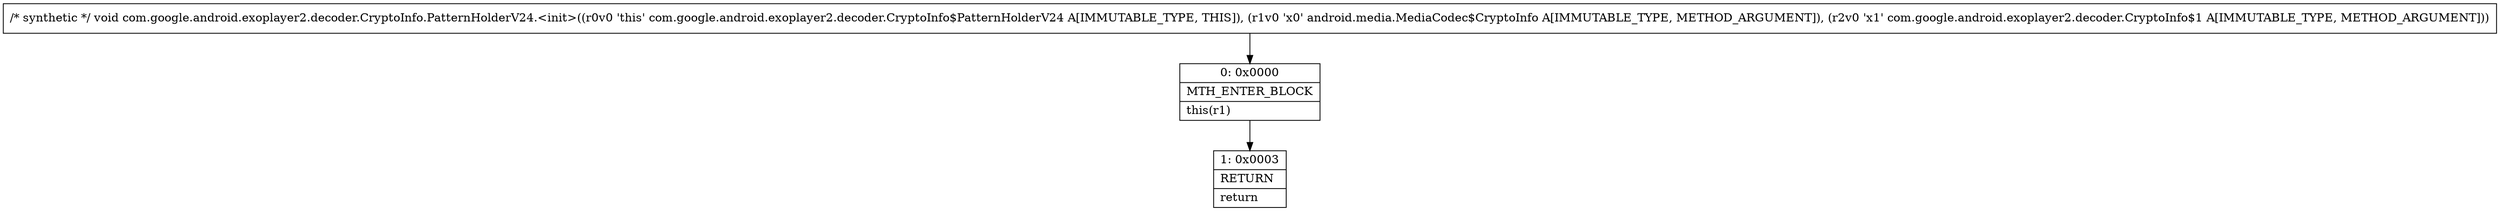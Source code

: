 digraph "CFG forcom.google.android.exoplayer2.decoder.CryptoInfo.PatternHolderV24.\<init\>(Landroid\/media\/MediaCodec$CryptoInfo;Lcom\/google\/android\/exoplayer2\/decoder\/CryptoInfo$1;)V" {
Node_0 [shape=record,label="{0\:\ 0x0000|MTH_ENTER_BLOCK\l|this(r1)\l}"];
Node_1 [shape=record,label="{1\:\ 0x0003|RETURN\l|return\l}"];
MethodNode[shape=record,label="{\/* synthetic *\/ void com.google.android.exoplayer2.decoder.CryptoInfo.PatternHolderV24.\<init\>((r0v0 'this' com.google.android.exoplayer2.decoder.CryptoInfo$PatternHolderV24 A[IMMUTABLE_TYPE, THIS]), (r1v0 'x0' android.media.MediaCodec$CryptoInfo A[IMMUTABLE_TYPE, METHOD_ARGUMENT]), (r2v0 'x1' com.google.android.exoplayer2.decoder.CryptoInfo$1 A[IMMUTABLE_TYPE, METHOD_ARGUMENT])) }"];
MethodNode -> Node_0;
Node_0 -> Node_1;
}

